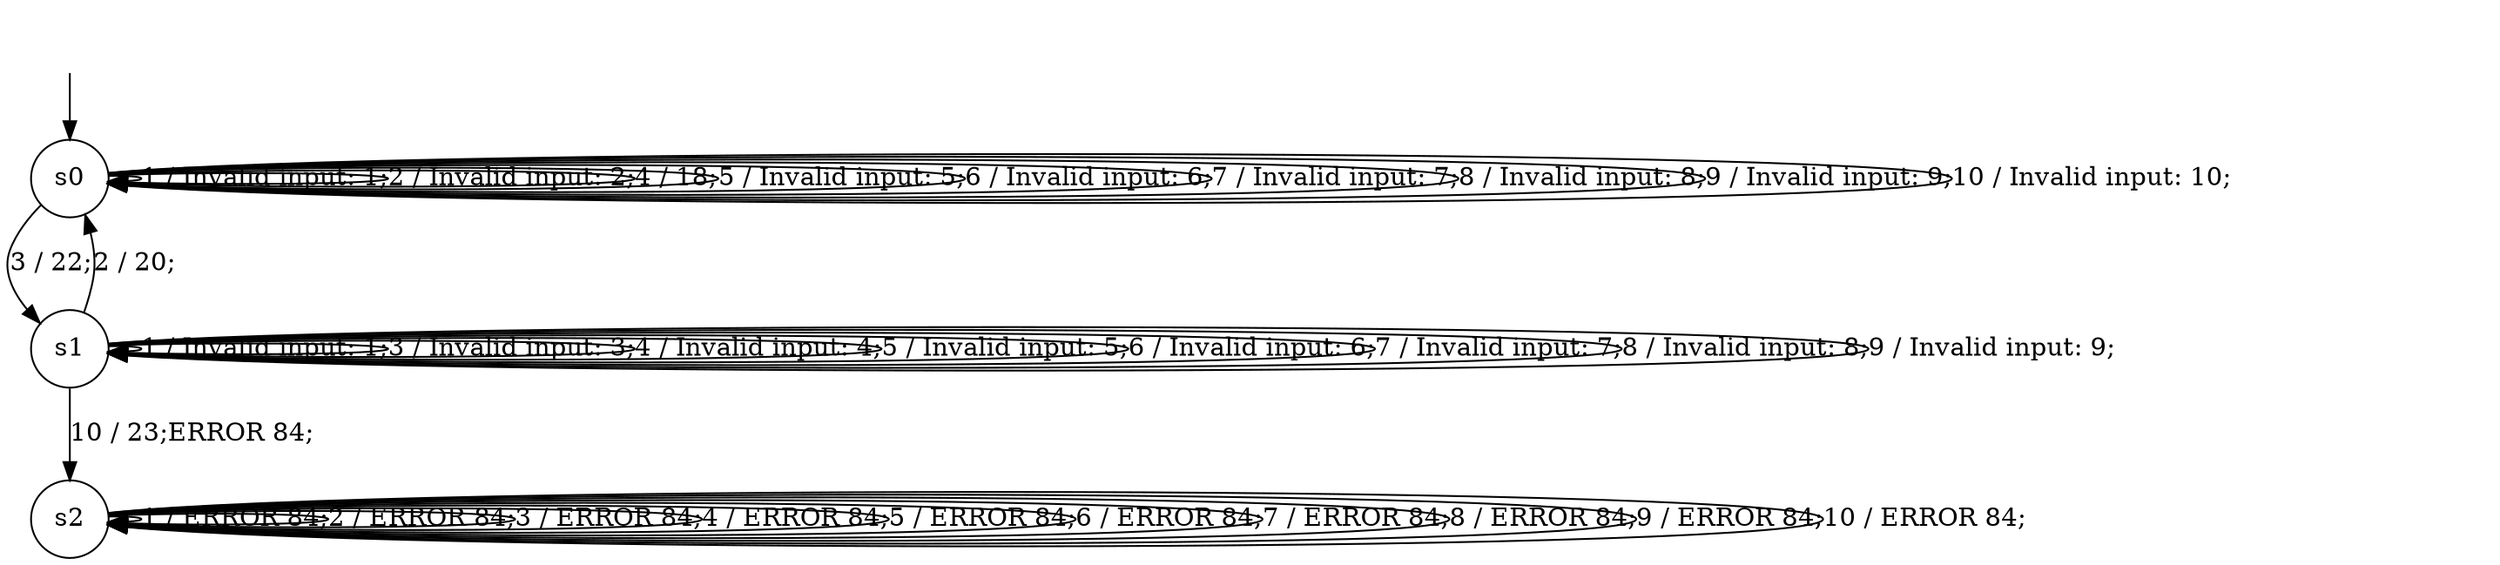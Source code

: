 digraph g {
__start0 [label="" shape="none"];

	s0 [shape="circle" label="s0"];
	s1 [shape="circle" label="s1"];
	s2 [shape="circle" label="s2"];
	s0 -> s0 [label="1 / Invalid input: 1;"];
	s0 -> s0 [label="2 / Invalid input: 2;"];
	s0 -> s1 [label="3 / 22;"];
	s0 -> s0 [label="4 / 18;"];
	s0 -> s0 [label="5 / Invalid input: 5;"];
	s0 -> s0 [label="6 / Invalid input: 6;"];
	s0 -> s0 [label="7 / Invalid input: 7;"];
	s0 -> s0 [label="8 / Invalid input: 8;"];
	s0 -> s0 [label="9 / Invalid input: 9;"];
	s0 -> s0 [label="10 / Invalid input: 10;"];
	s1 -> s1 [label="1 / Invalid input: 1;"];
	s1 -> s0 [label="2 / 20;"];
	s1 -> s1 [label="3 / Invalid input: 3;"];
	s1 -> s1 [label="4 / Invalid input: 4;"];
	s1 -> s1 [label="5 / Invalid input: 5;"];
	s1 -> s1 [label="6 / Invalid input: 6;"];
	s1 -> s1 [label="7 / Invalid input: 7;"];
	s1 -> s1 [label="8 / Invalid input: 8;"];
	s1 -> s1 [label="9 / Invalid input: 9;"];
	s1 -> s2 [label="10 / 23;ERROR 84;"];
	s2 -> s2 [label="1 / ERROR 84;"];
	s2 -> s2 [label="2 / ERROR 84;"];
	s2 -> s2 [label="3 / ERROR 84;"];
	s2 -> s2 [label="4 / ERROR 84;"];
	s2 -> s2 [label="5 / ERROR 84;"];
	s2 -> s2 [label="6 / ERROR 84;"];
	s2 -> s2 [label="7 / ERROR 84;"];
	s2 -> s2 [label="8 / ERROR 84;"];
	s2 -> s2 [label="9 / ERROR 84;"];
	s2 -> s2 [label="10 / ERROR 84;"];

__start0 -> s0;
}
